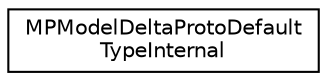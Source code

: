 digraph "Graphical Class Hierarchy"
{
 // LATEX_PDF_SIZE
  edge [fontname="Helvetica",fontsize="10",labelfontname="Helvetica",labelfontsize="10"];
  node [fontname="Helvetica",fontsize="10",shape=record];
  rankdir="LR";
  Node0 [label="MPModelDeltaProtoDefault\lTypeInternal",height=0.2,width=0.4,color="black", fillcolor="white", style="filled",URL="$structoperations__research_1_1_m_p_model_delta_proto_default_type_internal.html",tooltip=" "];
}
